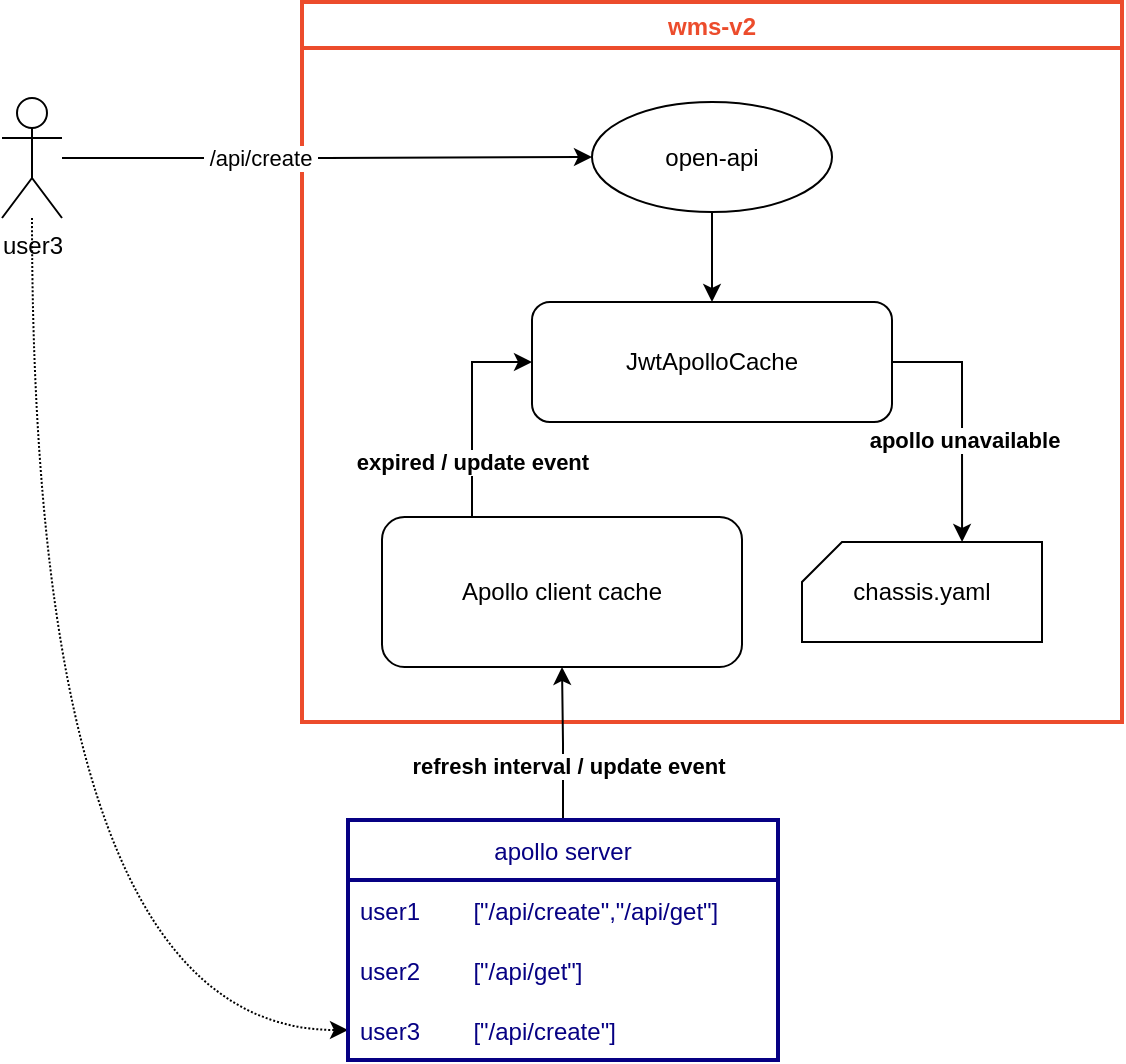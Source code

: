 <mxfile version="16.6.4" type="github">
  <diagram id="Y7qqf7zW7CD9g80kOgZn" name="Page-1">
    <mxGraphModel dx="1038" dy="590" grid="0" gridSize="10" guides="1" tooltips="1" connect="1" arrows="1" fold="1" page="1" pageScale="1" pageWidth="1169" pageHeight="827" math="0" shadow="0">
      <root>
        <mxCell id="0" />
        <mxCell id="1" parent="0" />
        <mxCell id="CugIGB6BrDYNaWaElfJB-1" value="wms-v2" style="swimlane;startSize=23;strokeColor=#EC4C2C;fontColor=#EC4C2C;strokeWidth=2;" parent="1" vertex="1">
          <mxGeometry x="560" y="210" width="410" height="360" as="geometry" />
        </mxCell>
        <mxCell id="hVtpO9R9rN_pp_dcE1at-15" value="expired / update event" style="edgeStyle=orthogonalEdgeStyle;rounded=0;orthogonalLoop=1;jettySize=auto;html=1;exitX=0.25;exitY=0;exitDx=0;exitDy=0;entryX=0;entryY=0.5;entryDx=0;entryDy=0;fontColor=#000000;fontStyle=1" edge="1" parent="CugIGB6BrDYNaWaElfJB-1" source="CugIGB6BrDYNaWaElfJB-6" target="XSNwB8-XGPKTRtaIZl3u-3">
          <mxGeometry x="-0.488" relative="1" as="geometry">
            <mxPoint as="offset" />
          </mxGeometry>
        </mxCell>
        <mxCell id="CugIGB6BrDYNaWaElfJB-6" value="Apollo client cache" style="rounded=1;whiteSpace=wrap;html=1;" parent="CugIGB6BrDYNaWaElfJB-1" vertex="1">
          <mxGeometry x="40" y="257.5" width="180" height="75" as="geometry" />
        </mxCell>
        <mxCell id="eDXPJuI8IlJnD9qlIi3Z-2" style="edgeStyle=orthogonalEdgeStyle;rounded=0;orthogonalLoop=1;jettySize=auto;html=1;entryX=0.5;entryY=0;entryDx=0;entryDy=0;" parent="CugIGB6BrDYNaWaElfJB-1" source="CugIGB6BrDYNaWaElfJB-8" target="XSNwB8-XGPKTRtaIZl3u-3" edge="1">
          <mxGeometry relative="1" as="geometry" />
        </mxCell>
        <mxCell id="CugIGB6BrDYNaWaElfJB-8" value="open-api" style="ellipse;whiteSpace=wrap;html=1;" parent="CugIGB6BrDYNaWaElfJB-1" vertex="1">
          <mxGeometry x="145" y="50" width="120" height="55" as="geometry" />
        </mxCell>
        <mxCell id="hVtpO9R9rN_pp_dcE1at-11" style="edgeStyle=orthogonalEdgeStyle;rounded=0;orthogonalLoop=1;jettySize=auto;html=1;exitX=1;exitY=0.5;exitDx=0;exitDy=0;entryX=0.667;entryY=0;entryDx=0;entryDy=0;entryPerimeter=0;fontColor=#000000;" edge="1" parent="CugIGB6BrDYNaWaElfJB-1" source="XSNwB8-XGPKTRtaIZl3u-3" target="hVtpO9R9rN_pp_dcE1at-2">
          <mxGeometry relative="1" as="geometry" />
        </mxCell>
        <mxCell id="hVtpO9R9rN_pp_dcE1at-16" value="apollo unavailable" style="edgeLabel;html=1;align=center;verticalAlign=middle;resizable=0;points=[];fontColor=#000000;fontStyle=1" vertex="1" connectable="0" parent="hVtpO9R9rN_pp_dcE1at-11">
          <mxGeometry x="0.184" y="1" relative="1" as="geometry">
            <mxPoint as="offset" />
          </mxGeometry>
        </mxCell>
        <mxCell id="XSNwB8-XGPKTRtaIZl3u-3" value="JwtApolloCache" style="rounded=1;whiteSpace=wrap;html=1;" parent="CugIGB6BrDYNaWaElfJB-1" vertex="1">
          <mxGeometry x="115" y="150" width="180" height="60" as="geometry" />
        </mxCell>
        <mxCell id="hVtpO9R9rN_pp_dcE1at-2" value="chassis.yaml" style="shape=card;whiteSpace=wrap;html=1;size=20;" vertex="1" parent="CugIGB6BrDYNaWaElfJB-1">
          <mxGeometry x="250" y="270" width="120" height="50" as="geometry" />
        </mxCell>
        <mxCell id="CugIGB6BrDYNaWaElfJB-12" style="edgeStyle=orthogonalEdgeStyle;rounded=0;orthogonalLoop=1;jettySize=auto;html=1;entryX=0;entryY=0.5;entryDx=0;entryDy=0;" parent="1" source="CugIGB6BrDYNaWaElfJB-10" target="CugIGB6BrDYNaWaElfJB-8" edge="1">
          <mxGeometry relative="1" as="geometry" />
        </mxCell>
        <mxCell id="CugIGB6BrDYNaWaElfJB-13" value="&amp;nbsp;/api/create&amp;nbsp;" style="edgeLabel;html=1;align=center;verticalAlign=middle;resizable=0;points=[];" parent="CugIGB6BrDYNaWaElfJB-12" vertex="1" connectable="0">
          <mxGeometry x="-0.257" relative="1" as="geometry">
            <mxPoint as="offset" />
          </mxGeometry>
        </mxCell>
        <mxCell id="hVtpO9R9rN_pp_dcE1at-17" style="edgeStyle=orthogonalEdgeStyle;orthogonalLoop=1;jettySize=auto;html=1;fontColor=#000000;curved=1;dashed=1;dashPattern=1 1;" edge="1" parent="1" source="CugIGB6BrDYNaWaElfJB-10" target="hVtpO9R9rN_pp_dcE1at-6">
          <mxGeometry relative="1" as="geometry" />
        </mxCell>
        <mxCell id="CugIGB6BrDYNaWaElfJB-10" value="user3" style="shape=umlActor;verticalLabelPosition=bottom;verticalAlign=top;html=1;outlineConnect=0;" parent="1" vertex="1">
          <mxGeometry x="410" y="258" width="30" height="60" as="geometry" />
        </mxCell>
        <mxCell id="hVtpO9R9rN_pp_dcE1at-9" style="edgeStyle=orthogonalEdgeStyle;rounded=0;orthogonalLoop=1;jettySize=auto;html=1;exitX=0.5;exitY=0;exitDx=0;exitDy=0;fontColor=#EC4C2C;" edge="1" parent="1" source="hVtpO9R9rN_pp_dcE1at-3" target="CugIGB6BrDYNaWaElfJB-6">
          <mxGeometry relative="1" as="geometry" />
        </mxCell>
        <mxCell id="hVtpO9R9rN_pp_dcE1at-10" value="&lt;font color=&quot;#000000&quot;&gt;refresh interval / update event&lt;/font&gt;" style="edgeLabel;html=1;align=center;verticalAlign=middle;resizable=0;points=[];fontColor=#EC4C2C;horizontal=1;fontStyle=1" vertex="1" connectable="0" parent="hVtpO9R9rN_pp_dcE1at-9">
          <mxGeometry x="-0.286" y="-1" relative="1" as="geometry">
            <mxPoint x="1" as="offset" />
          </mxGeometry>
        </mxCell>
        <mxCell id="hVtpO9R9rN_pp_dcE1at-3" value="apollo server" style="swimlane;fontStyle=0;childLayout=stackLayout;horizontal=1;startSize=30;horizontalStack=0;resizeParent=1;resizeParentMax=0;resizeLast=0;collapsible=1;marginBottom=0;strokeColor=#060083;strokeWidth=2;fontColor=#060083;" vertex="1" parent="1">
          <mxGeometry x="583" y="619" width="215" height="120" as="geometry" />
        </mxCell>
        <mxCell id="hVtpO9R9rN_pp_dcE1at-4" value="user1        [&quot;/api/create&quot;,&quot;/api/get&quot;]" style="text;strokeColor=none;fillColor=none;align=left;verticalAlign=middle;spacingLeft=4;spacingRight=4;overflow=hidden;points=[[0,0.5],[1,0.5]];portConstraint=eastwest;rotatable=0;fontColor=#060083;" vertex="1" parent="hVtpO9R9rN_pp_dcE1at-3">
          <mxGeometry y="30" width="215" height="30" as="geometry" />
        </mxCell>
        <mxCell id="hVtpO9R9rN_pp_dcE1at-5" value="user2        [&quot;/api/get&quot;]" style="text;strokeColor=none;fillColor=none;align=left;verticalAlign=middle;spacingLeft=4;spacingRight=4;overflow=hidden;points=[[0,0.5],[1,0.5]];portConstraint=eastwest;rotatable=0;fontColor=#060083;" vertex="1" parent="hVtpO9R9rN_pp_dcE1at-3">
          <mxGeometry y="60" width="215" height="30" as="geometry" />
        </mxCell>
        <mxCell id="hVtpO9R9rN_pp_dcE1at-6" value="user3        [&quot;/api/create&quot;]" style="text;strokeColor=none;fillColor=none;align=left;verticalAlign=middle;spacingLeft=4;spacingRight=4;overflow=hidden;points=[[0,0.5],[1,0.5]];portConstraint=eastwest;rotatable=0;fontColor=#060083;" vertex="1" parent="hVtpO9R9rN_pp_dcE1at-3">
          <mxGeometry y="90" width="215" height="30" as="geometry" />
        </mxCell>
      </root>
    </mxGraphModel>
  </diagram>
</mxfile>
